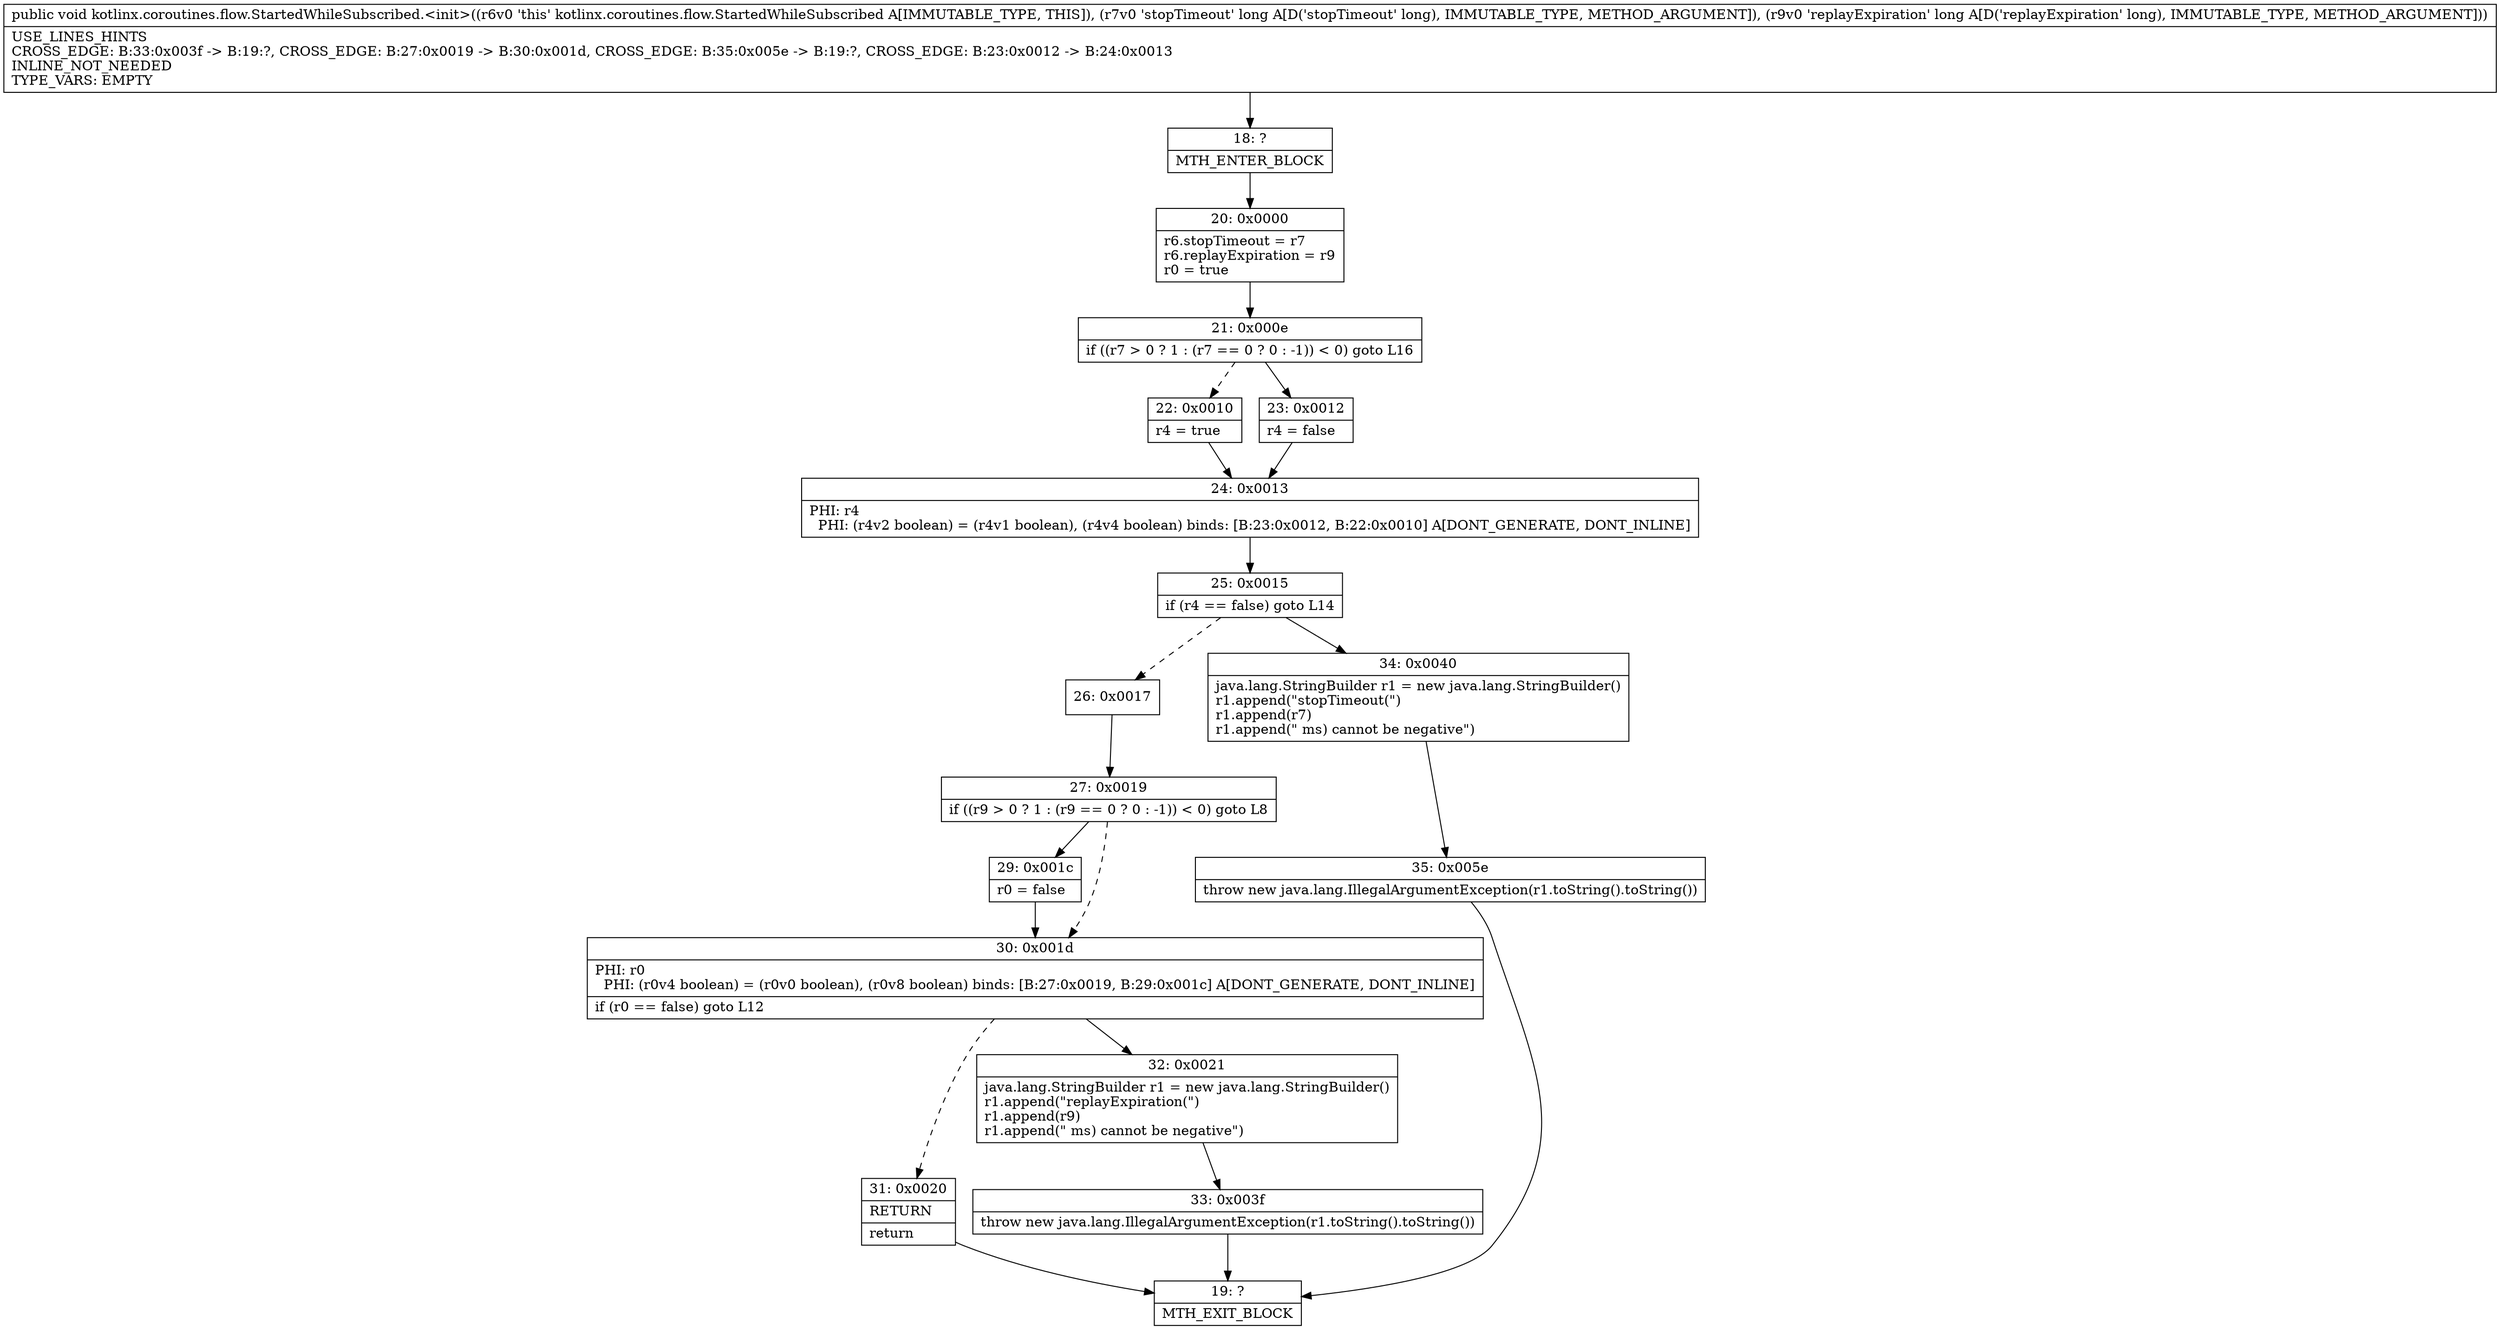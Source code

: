 digraph "CFG forkotlinx.coroutines.flow.StartedWhileSubscribed.\<init\>(JJ)V" {
Node_18 [shape=record,label="{18\:\ ?|MTH_ENTER_BLOCK\l}"];
Node_20 [shape=record,label="{20\:\ 0x0000|r6.stopTimeout = r7\lr6.replayExpiration = r9\lr0 = true\l}"];
Node_21 [shape=record,label="{21\:\ 0x000e|if ((r7 \> 0 ? 1 : (r7 == 0 ? 0 : \-1)) \< 0) goto L16\l}"];
Node_22 [shape=record,label="{22\:\ 0x0010|r4 = true\l}"];
Node_24 [shape=record,label="{24\:\ 0x0013|PHI: r4 \l  PHI: (r4v2 boolean) = (r4v1 boolean), (r4v4 boolean) binds: [B:23:0x0012, B:22:0x0010] A[DONT_GENERATE, DONT_INLINE]\l}"];
Node_25 [shape=record,label="{25\:\ 0x0015|if (r4 == false) goto L14\l}"];
Node_26 [shape=record,label="{26\:\ 0x0017}"];
Node_27 [shape=record,label="{27\:\ 0x0019|if ((r9 \> 0 ? 1 : (r9 == 0 ? 0 : \-1)) \< 0) goto L8\l}"];
Node_29 [shape=record,label="{29\:\ 0x001c|r0 = false\l}"];
Node_30 [shape=record,label="{30\:\ 0x001d|PHI: r0 \l  PHI: (r0v4 boolean) = (r0v0 boolean), (r0v8 boolean) binds: [B:27:0x0019, B:29:0x001c] A[DONT_GENERATE, DONT_INLINE]\l|if (r0 == false) goto L12\l}"];
Node_31 [shape=record,label="{31\:\ 0x0020|RETURN\l|return\l}"];
Node_19 [shape=record,label="{19\:\ ?|MTH_EXIT_BLOCK\l}"];
Node_32 [shape=record,label="{32\:\ 0x0021|java.lang.StringBuilder r1 = new java.lang.StringBuilder()\lr1.append(\"replayExpiration(\")\lr1.append(r9)\lr1.append(\" ms) cannot be negative\")\l}"];
Node_33 [shape=record,label="{33\:\ 0x003f|throw new java.lang.IllegalArgumentException(r1.toString().toString())\l}"];
Node_34 [shape=record,label="{34\:\ 0x0040|java.lang.StringBuilder r1 = new java.lang.StringBuilder()\lr1.append(\"stopTimeout(\")\lr1.append(r7)\lr1.append(\" ms) cannot be negative\")\l}"];
Node_35 [shape=record,label="{35\:\ 0x005e|throw new java.lang.IllegalArgumentException(r1.toString().toString())\l}"];
Node_23 [shape=record,label="{23\:\ 0x0012|r4 = false\l}"];
MethodNode[shape=record,label="{public void kotlinx.coroutines.flow.StartedWhileSubscribed.\<init\>((r6v0 'this' kotlinx.coroutines.flow.StartedWhileSubscribed A[IMMUTABLE_TYPE, THIS]), (r7v0 'stopTimeout' long A[D('stopTimeout' long), IMMUTABLE_TYPE, METHOD_ARGUMENT]), (r9v0 'replayExpiration' long A[D('replayExpiration' long), IMMUTABLE_TYPE, METHOD_ARGUMENT]))  | USE_LINES_HINTS\lCROSS_EDGE: B:33:0x003f \-\> B:19:?, CROSS_EDGE: B:27:0x0019 \-\> B:30:0x001d, CROSS_EDGE: B:35:0x005e \-\> B:19:?, CROSS_EDGE: B:23:0x0012 \-\> B:24:0x0013\lINLINE_NOT_NEEDED\lTYPE_VARS: EMPTY\l}"];
MethodNode -> Node_18;Node_18 -> Node_20;
Node_20 -> Node_21;
Node_21 -> Node_22[style=dashed];
Node_21 -> Node_23;
Node_22 -> Node_24;
Node_24 -> Node_25;
Node_25 -> Node_26[style=dashed];
Node_25 -> Node_34;
Node_26 -> Node_27;
Node_27 -> Node_29;
Node_27 -> Node_30[style=dashed];
Node_29 -> Node_30;
Node_30 -> Node_31[style=dashed];
Node_30 -> Node_32;
Node_31 -> Node_19;
Node_32 -> Node_33;
Node_33 -> Node_19;
Node_34 -> Node_35;
Node_35 -> Node_19;
Node_23 -> Node_24;
}


